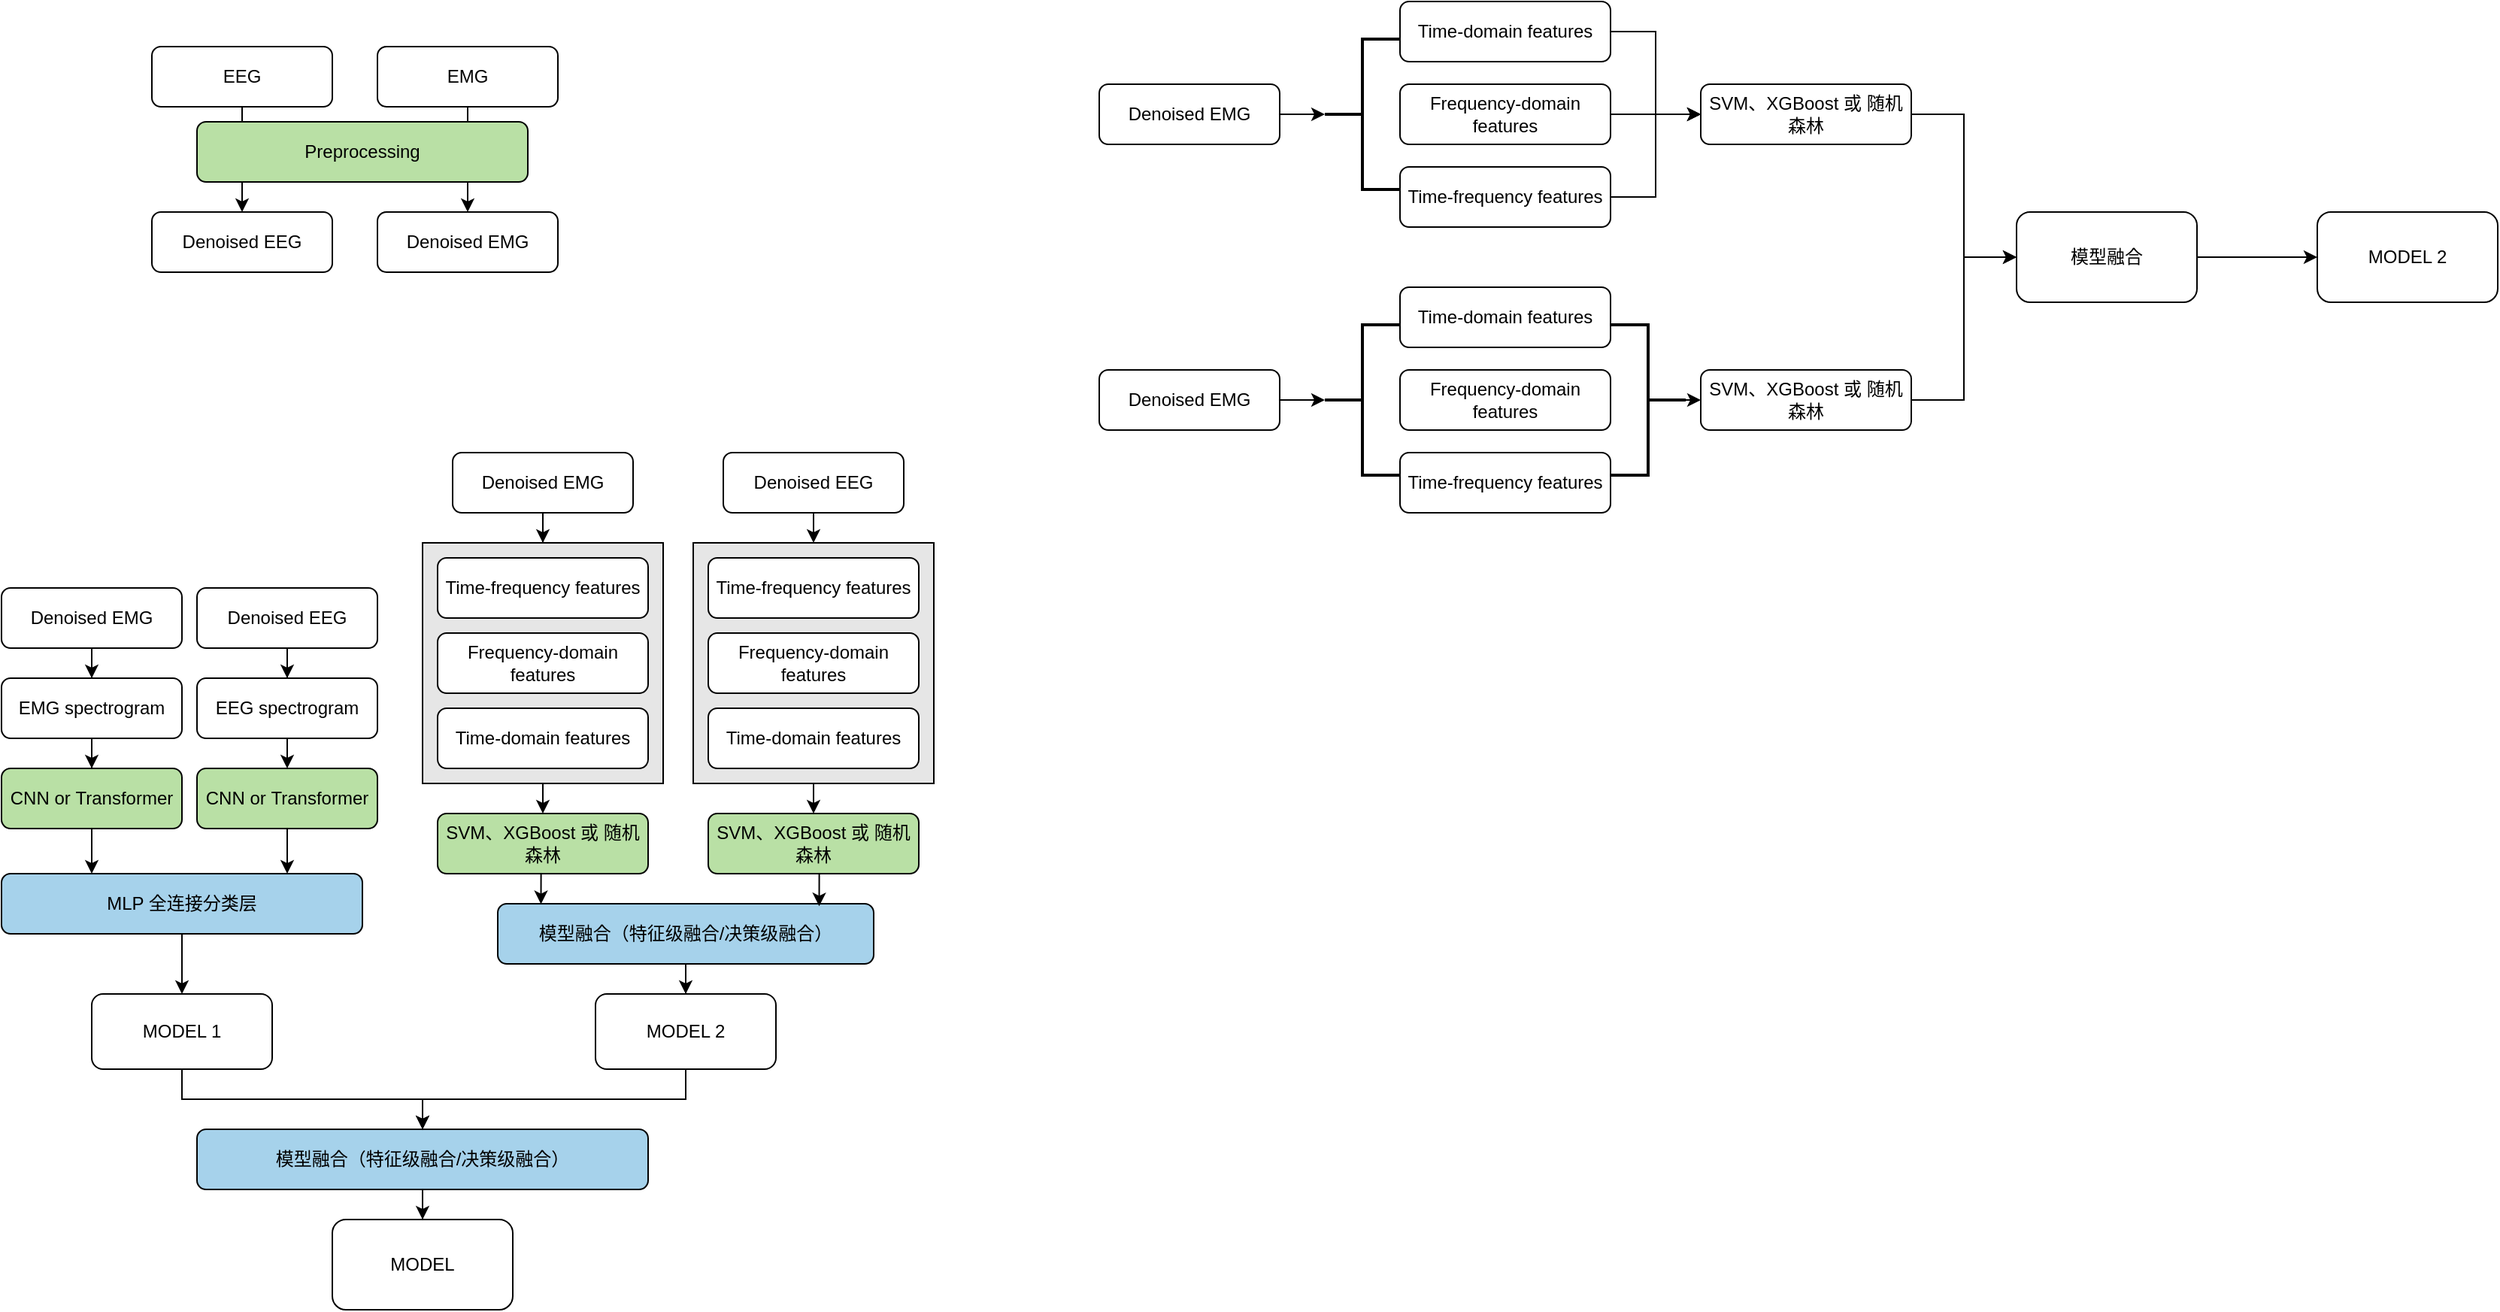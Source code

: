 <mxfile version="26.0.14">
  <diagram id="C5RBs43oDa-KdzZeNtuy" name="Page-1">
    <mxGraphModel dx="913" dy="614" grid="1" gridSize="10" guides="1" tooltips="1" connect="1" arrows="1" fold="1" page="1" pageScale="1" pageWidth="827" pageHeight="1169" math="0" shadow="0">
      <root>
        <mxCell id="WIyWlLk6GJQsqaUBKTNV-0" />
        <mxCell id="WIyWlLk6GJQsqaUBKTNV-1" parent="WIyWlLk6GJQsqaUBKTNV-0" />
        <mxCell id="PDEjf9X3RrQyyGm-wFtK-109" style="edgeStyle=orthogonalEdgeStyle;rounded=0;orthogonalLoop=1;jettySize=auto;html=1;exitX=0.5;exitY=1;exitDx=0;exitDy=0;entryX=0.5;entryY=0;entryDx=0;entryDy=0;" edge="1" parent="WIyWlLk6GJQsqaUBKTNV-1" source="PDEjf9X3RrQyyGm-wFtK-79" target="PDEjf9X3RrQyyGm-wFtK-78">
          <mxGeometry relative="1" as="geometry" />
        </mxCell>
        <mxCell id="PDEjf9X3RrQyyGm-wFtK-79" value="" style="whiteSpace=wrap;html=1;aspect=fixed;movable=1;resizable=1;rotatable=1;deletable=1;editable=1;locked=0;connectable=1;fillColor=light-dark(#E6E6E6,var(--ge-dark-color, #121212));" vertex="1" parent="WIyWlLk6GJQsqaUBKTNV-1">
          <mxGeometry x="310" y="370" width="160" height="160" as="geometry" />
        </mxCell>
        <mxCell id="WIyWlLk6GJQsqaUBKTNV-3" value="EEG" style="rounded=1;whiteSpace=wrap;html=1;fontSize=12;glass=0;strokeWidth=1;shadow=0;" parent="WIyWlLk6GJQsqaUBKTNV-1" vertex="1">
          <mxGeometry x="130" y="40" width="120" height="40" as="geometry" />
        </mxCell>
        <mxCell id="PDEjf9X3RrQyyGm-wFtK-3" style="edgeStyle=orthogonalEdgeStyle;rounded=0;orthogonalLoop=1;jettySize=auto;html=1;" edge="1" parent="WIyWlLk6GJQsqaUBKTNV-1" source="WIyWlLk6GJQsqaUBKTNV-3" target="PDEjf9X3RrQyyGm-wFtK-2">
          <mxGeometry relative="1" as="geometry" />
        </mxCell>
        <mxCell id="WIyWlLk6GJQsqaUBKTNV-7" value="Denoised EMG" style="rounded=1;whiteSpace=wrap;html=1;fontSize=12;glass=0;strokeWidth=1;shadow=0;" parent="WIyWlLk6GJQsqaUBKTNV-1" vertex="1">
          <mxGeometry x="280" y="150" width="120" height="40" as="geometry" />
        </mxCell>
        <mxCell id="PDEjf9X3RrQyyGm-wFtK-1" value="" style="edgeStyle=orthogonalEdgeStyle;rounded=0;orthogonalLoop=1;jettySize=auto;html=1;" edge="1" parent="WIyWlLk6GJQsqaUBKTNV-1" source="PDEjf9X3RrQyyGm-wFtK-0" target="WIyWlLk6GJQsqaUBKTNV-7">
          <mxGeometry relative="1" as="geometry" />
        </mxCell>
        <mxCell id="PDEjf9X3RrQyyGm-wFtK-0" value="EMG" style="rounded=1;whiteSpace=wrap;html=1;fontSize=12;glass=0;strokeWidth=1;shadow=0;" vertex="1" parent="WIyWlLk6GJQsqaUBKTNV-1">
          <mxGeometry x="280" y="40" width="120" height="40" as="geometry" />
        </mxCell>
        <mxCell id="PDEjf9X3RrQyyGm-wFtK-2" value="Denoised EEG" style="rounded=1;whiteSpace=wrap;html=1;fontSize=12;glass=0;strokeWidth=1;shadow=0;" vertex="1" parent="WIyWlLk6GJQsqaUBKTNV-1">
          <mxGeometry x="130" y="150" width="120" height="40" as="geometry" />
        </mxCell>
        <mxCell id="PDEjf9X3RrQyyGm-wFtK-5" value="Denoised EMG" style="rounded=1;whiteSpace=wrap;html=1;fontSize=12;glass=0;strokeWidth=1;shadow=0;" vertex="1" parent="WIyWlLk6GJQsqaUBKTNV-1">
          <mxGeometry x="760" y="255" width="120" height="40" as="geometry" />
        </mxCell>
        <mxCell id="PDEjf9X3RrQyyGm-wFtK-6" value="Frequency-domain features" style="rounded=1;whiteSpace=wrap;html=1;fontSize=12;glass=0;strokeWidth=1;shadow=0;" vertex="1" parent="WIyWlLk6GJQsqaUBKTNV-1">
          <mxGeometry x="960" y="255" width="140" height="40" as="geometry" />
        </mxCell>
        <mxCell id="PDEjf9X3RrQyyGm-wFtK-8" value="Time-frequency features" style="rounded=1;whiteSpace=wrap;html=1;fontSize=12;glass=0;strokeWidth=1;shadow=0;" vertex="1" parent="WIyWlLk6GJQsqaUBKTNV-1">
          <mxGeometry x="960" y="310" width="140" height="40" as="geometry" />
        </mxCell>
        <mxCell id="PDEjf9X3RrQyyGm-wFtK-9" value="Time-domain features" style="rounded=1;whiteSpace=wrap;html=1;fontSize=12;glass=0;strokeWidth=1;shadow=0;" vertex="1" parent="WIyWlLk6GJQsqaUBKTNV-1">
          <mxGeometry x="960" y="200" width="140" height="40" as="geometry" />
        </mxCell>
        <mxCell id="PDEjf9X3RrQyyGm-wFtK-31" style="edgeStyle=orthogonalEdgeStyle;rounded=0;orthogonalLoop=1;jettySize=auto;html=1;" edge="1" parent="WIyWlLk6GJQsqaUBKTNV-1" source="PDEjf9X3RrQyyGm-wFtK-32" target="PDEjf9X3RrQyyGm-wFtK-37">
          <mxGeometry relative="1" as="geometry" />
        </mxCell>
        <mxCell id="PDEjf9X3RrQyyGm-wFtK-32" value="Denoised EMG" style="rounded=1;whiteSpace=wrap;html=1;fontSize=12;glass=0;strokeWidth=1;shadow=0;" vertex="1" parent="WIyWlLk6GJQsqaUBKTNV-1">
          <mxGeometry x="30" y="400" width="120" height="40" as="geometry" />
        </mxCell>
        <mxCell id="PDEjf9X3RrQyyGm-wFtK-33" value="" style="edgeStyle=orthogonalEdgeStyle;rounded=0;orthogonalLoop=1;jettySize=auto;html=1;" edge="1" parent="WIyWlLk6GJQsqaUBKTNV-1" source="PDEjf9X3RrQyyGm-wFtK-34" target="PDEjf9X3RrQyyGm-wFtK-35">
          <mxGeometry relative="1" as="geometry" />
        </mxCell>
        <mxCell id="PDEjf9X3RrQyyGm-wFtK-34" value="Denoised EEG" style="rounded=1;whiteSpace=wrap;html=1;fontSize=12;glass=0;strokeWidth=1;shadow=0;" vertex="1" parent="WIyWlLk6GJQsqaUBKTNV-1">
          <mxGeometry x="160" y="400" width="120" height="40" as="geometry" />
        </mxCell>
        <mxCell id="PDEjf9X3RrQyyGm-wFtK-40" value="" style="rounded=0;orthogonalLoop=1;jettySize=auto;html=1;" edge="1" parent="WIyWlLk6GJQsqaUBKTNV-1" source="PDEjf9X3RrQyyGm-wFtK-35" target="PDEjf9X3RrQyyGm-wFtK-39">
          <mxGeometry relative="1" as="geometry">
            <Array as="points">
              <mxPoint x="220" y="510" />
            </Array>
          </mxGeometry>
        </mxCell>
        <mxCell id="PDEjf9X3RrQyyGm-wFtK-35" value="EEG spectrogram" style="rounded=1;whiteSpace=wrap;html=1;fontSize=12;glass=0;strokeWidth=1;shadow=0;" vertex="1" parent="WIyWlLk6GJQsqaUBKTNV-1">
          <mxGeometry x="160" y="460" width="120" height="40" as="geometry" />
        </mxCell>
        <mxCell id="PDEjf9X3RrQyyGm-wFtK-36" value="" style="edgeStyle=orthogonalEdgeStyle;rounded=0;orthogonalLoop=1;jettySize=auto;html=1;" edge="1" parent="WIyWlLk6GJQsqaUBKTNV-1" source="PDEjf9X3RrQyyGm-wFtK-37" target="PDEjf9X3RrQyyGm-wFtK-38">
          <mxGeometry relative="1" as="geometry" />
        </mxCell>
        <mxCell id="PDEjf9X3RrQyyGm-wFtK-37" value="EMG spectrogram" style="rounded=1;whiteSpace=wrap;html=1;fontSize=12;glass=0;strokeWidth=1;shadow=0;" vertex="1" parent="WIyWlLk6GJQsqaUBKTNV-1">
          <mxGeometry x="30" y="460" width="120" height="40" as="geometry" />
        </mxCell>
        <mxCell id="PDEjf9X3RrQyyGm-wFtK-47" style="edgeStyle=orthogonalEdgeStyle;rounded=0;orthogonalLoop=1;jettySize=auto;html=1;entryX=0.25;entryY=0;entryDx=0;entryDy=0;" edge="1" parent="WIyWlLk6GJQsqaUBKTNV-1" source="PDEjf9X3RrQyyGm-wFtK-38" target="PDEjf9X3RrQyyGm-wFtK-43">
          <mxGeometry relative="1" as="geometry" />
        </mxCell>
        <mxCell id="PDEjf9X3RrQyyGm-wFtK-38" value="CNN or&amp;nbsp;Transformer" style="rounded=1;whiteSpace=wrap;html=1;fontSize=12;glass=0;strokeWidth=1;shadow=0;fillColor=light-dark(#B9E0A5,#000000);" vertex="1" parent="WIyWlLk6GJQsqaUBKTNV-1">
          <mxGeometry x="30" y="520" width="120" height="40" as="geometry" />
        </mxCell>
        <mxCell id="PDEjf9X3RrQyyGm-wFtK-39" value="CNN or&amp;nbsp;Transformer" style="rounded=1;whiteSpace=wrap;html=1;fontSize=12;glass=0;strokeWidth=1;shadow=0;fillColor=light-dark(#B9E0A5,#000000);" vertex="1" parent="WIyWlLk6GJQsqaUBKTNV-1">
          <mxGeometry x="160" y="520" width="120" height="40" as="geometry" />
        </mxCell>
        <mxCell id="PDEjf9X3RrQyyGm-wFtK-51" value="" style="edgeStyle=orthogonalEdgeStyle;rounded=0;orthogonalLoop=1;jettySize=auto;html=1;" edge="1" parent="WIyWlLk6GJQsqaUBKTNV-1" source="PDEjf9X3RrQyyGm-wFtK-43" target="PDEjf9X3RrQyyGm-wFtK-50">
          <mxGeometry relative="1" as="geometry" />
        </mxCell>
        <mxCell id="PDEjf9X3RrQyyGm-wFtK-43" value="MLP 全连接分类层" style="whiteSpace=wrap;html=1;rounded=1;glass=0;strokeWidth=1;shadow=0;fillColor=light-dark(#A6D2EB,#000000);" vertex="1" parent="WIyWlLk6GJQsqaUBKTNV-1">
          <mxGeometry x="30" y="590" width="240" height="40" as="geometry" />
        </mxCell>
        <mxCell id="PDEjf9X3RrQyyGm-wFtK-123" style="edgeStyle=orthogonalEdgeStyle;rounded=0;orthogonalLoop=1;jettySize=auto;html=1;" edge="1" parent="WIyWlLk6GJQsqaUBKTNV-1" source="PDEjf9X3RrQyyGm-wFtK-50" target="PDEjf9X3RrQyyGm-wFtK-120">
          <mxGeometry relative="1" as="geometry" />
        </mxCell>
        <mxCell id="PDEjf9X3RrQyyGm-wFtK-50" value="MODEL 1" style="whiteSpace=wrap;html=1;rounded=1;glass=0;strokeWidth=1;shadow=0;" vertex="1" parent="WIyWlLk6GJQsqaUBKTNV-1">
          <mxGeometry x="90" y="670" width="120" height="50" as="geometry" />
        </mxCell>
        <mxCell id="PDEjf9X3RrQyyGm-wFtK-70" style="edgeStyle=orthogonalEdgeStyle;rounded=0;orthogonalLoop=1;jettySize=auto;html=1;entryX=0;entryY=0.5;entryDx=0;entryDy=0;" edge="1" parent="WIyWlLk6GJQsqaUBKTNV-1" source="PDEjf9X3RrQyyGm-wFtK-53" target="PDEjf9X3RrQyyGm-wFtK-68">
          <mxGeometry relative="1" as="geometry" />
        </mxCell>
        <mxCell id="PDEjf9X3RrQyyGm-wFtK-53" value="SVM、XGBoost 或 随机森林" style="rounded=1;whiteSpace=wrap;html=1;fontSize=12;glass=0;strokeWidth=1;shadow=0;" vertex="1" parent="WIyWlLk6GJQsqaUBKTNV-1">
          <mxGeometry x="1160" y="255" width="140" height="40" as="geometry" />
        </mxCell>
        <mxCell id="PDEjf9X3RrQyyGm-wFtK-72" value="" style="edgeStyle=orthogonalEdgeStyle;rounded=0;orthogonalLoop=1;jettySize=auto;html=1;" edge="1" parent="WIyWlLk6GJQsqaUBKTNV-1" source="PDEjf9X3RrQyyGm-wFtK-68" target="PDEjf9X3RrQyyGm-wFtK-71">
          <mxGeometry relative="1" as="geometry" />
        </mxCell>
        <mxCell id="PDEjf9X3RrQyyGm-wFtK-68" value="模型融合" style="rounded=1;whiteSpace=wrap;html=1;" vertex="1" parent="WIyWlLk6GJQsqaUBKTNV-1">
          <mxGeometry x="1370" y="150" width="120" height="60" as="geometry" />
        </mxCell>
        <mxCell id="PDEjf9X3RrQyyGm-wFtK-71" value="MODEL 2" style="rounded=1;whiteSpace=wrap;html=1;" vertex="1" parent="WIyWlLk6GJQsqaUBKTNV-1">
          <mxGeometry x="1570" y="150" width="120" height="60" as="geometry" />
        </mxCell>
        <mxCell id="PDEjf9X3RrQyyGm-wFtK-107" style="edgeStyle=orthogonalEdgeStyle;rounded=0;orthogonalLoop=1;jettySize=auto;html=1;entryX=0.5;entryY=0;entryDx=0;entryDy=0;" edge="1" parent="WIyWlLk6GJQsqaUBKTNV-1" source="PDEjf9X3RrQyyGm-wFtK-74" target="PDEjf9X3RrQyyGm-wFtK-79">
          <mxGeometry relative="1" as="geometry" />
        </mxCell>
        <mxCell id="PDEjf9X3RrQyyGm-wFtK-74" value="Denoised EMG" style="rounded=1;whiteSpace=wrap;html=1;fontSize=12;glass=0;strokeWidth=1;shadow=0;" vertex="1" parent="WIyWlLk6GJQsqaUBKTNV-1">
          <mxGeometry x="330" y="310" width="120" height="40" as="geometry" />
        </mxCell>
        <mxCell id="PDEjf9X3RrQyyGm-wFtK-75" value="Time-domain features" style="rounded=1;whiteSpace=wrap;html=1;fontSize=12;glass=0;strokeWidth=1;shadow=0;movable=1;resizable=1;rotatable=1;deletable=1;editable=1;locked=0;connectable=1;" vertex="1" parent="WIyWlLk6GJQsqaUBKTNV-1">
          <mxGeometry x="320" y="480" width="140" height="40" as="geometry" />
        </mxCell>
        <mxCell id="PDEjf9X3RrQyyGm-wFtK-76" value="Frequency-domain features" style="rounded=1;whiteSpace=wrap;html=1;fontSize=12;glass=0;strokeWidth=1;shadow=0;movable=1;resizable=1;rotatable=1;deletable=1;editable=1;locked=0;connectable=1;" vertex="1" parent="WIyWlLk6GJQsqaUBKTNV-1">
          <mxGeometry x="320" y="430" width="140" height="40" as="geometry" />
        </mxCell>
        <mxCell id="PDEjf9X3RrQyyGm-wFtK-77" value="Time-frequency features" style="rounded=1;whiteSpace=wrap;html=1;fontSize=12;glass=0;strokeWidth=1;shadow=0;movable=1;resizable=1;rotatable=1;deletable=1;editable=1;locked=0;connectable=1;" vertex="1" parent="WIyWlLk6GJQsqaUBKTNV-1">
          <mxGeometry x="320" y="380" width="140" height="40" as="geometry" />
        </mxCell>
        <mxCell id="PDEjf9X3RrQyyGm-wFtK-78" value="SVM、XGBoost 或 随机森林" style="rounded=1;whiteSpace=wrap;html=1;fontSize=12;glass=0;strokeWidth=1;shadow=0;fillColor=light-dark(#B9E0A5,#000000);" vertex="1" parent="WIyWlLk6GJQsqaUBKTNV-1">
          <mxGeometry x="320" y="550" width="140" height="40" as="geometry" />
        </mxCell>
        <mxCell id="PDEjf9X3RrQyyGm-wFtK-81" value="" style="edgeStyle=orthogonalEdgeStyle;rounded=0;orthogonalLoop=1;jettySize=auto;html=1;" edge="1" parent="WIyWlLk6GJQsqaUBKTNV-1" source="PDEjf9X3RrQyyGm-wFtK-5" target="PDEjf9X3RrQyyGm-wFtK-80">
          <mxGeometry relative="1" as="geometry">
            <mxPoint x="880" y="275" as="sourcePoint" />
            <mxPoint x="960" y="275" as="targetPoint" />
            <Array as="points" />
          </mxGeometry>
        </mxCell>
        <mxCell id="PDEjf9X3RrQyyGm-wFtK-80" value="" style="strokeWidth=2;html=1;shape=mxgraph.flowchart.annotation_2;align=left;labelPosition=right;pointerEvents=1;" vertex="1" parent="WIyWlLk6GJQsqaUBKTNV-1">
          <mxGeometry x="910" y="225" width="50" height="100" as="geometry" />
        </mxCell>
        <mxCell id="PDEjf9X3RrQyyGm-wFtK-85" value="Denoised EMG" style="rounded=1;whiteSpace=wrap;html=1;fontSize=12;glass=0;strokeWidth=1;shadow=0;" vertex="1" parent="WIyWlLk6GJQsqaUBKTNV-1">
          <mxGeometry x="760" y="65" width="120" height="40" as="geometry" />
        </mxCell>
        <mxCell id="PDEjf9X3RrQyyGm-wFtK-86" value="" style="edgeStyle=orthogonalEdgeStyle;rounded=0;orthogonalLoop=1;jettySize=auto;html=1;" edge="1" parent="WIyWlLk6GJQsqaUBKTNV-1" source="PDEjf9X3RrQyyGm-wFtK-87" target="PDEjf9X3RrQyyGm-wFtK-92">
          <mxGeometry relative="1" as="geometry" />
        </mxCell>
        <mxCell id="PDEjf9X3RrQyyGm-wFtK-87" value="Frequency-domain features" style="rounded=1;whiteSpace=wrap;html=1;fontSize=12;glass=0;strokeWidth=1;shadow=0;" vertex="1" parent="WIyWlLk6GJQsqaUBKTNV-1">
          <mxGeometry x="960" y="65" width="140" height="40" as="geometry" />
        </mxCell>
        <mxCell id="PDEjf9X3RrQyyGm-wFtK-88" style="edgeStyle=orthogonalEdgeStyle;rounded=0;orthogonalLoop=1;jettySize=auto;html=1;entryX=0;entryY=0.5;entryDx=0;entryDy=0;" edge="1" parent="WIyWlLk6GJQsqaUBKTNV-1" source="PDEjf9X3RrQyyGm-wFtK-89" target="PDEjf9X3RrQyyGm-wFtK-92">
          <mxGeometry relative="1" as="geometry" />
        </mxCell>
        <mxCell id="PDEjf9X3RrQyyGm-wFtK-89" value="Time-frequency features" style="rounded=1;whiteSpace=wrap;html=1;fontSize=12;glass=0;strokeWidth=1;shadow=0;" vertex="1" parent="WIyWlLk6GJQsqaUBKTNV-1">
          <mxGeometry x="960" y="120" width="140" height="40" as="geometry" />
        </mxCell>
        <mxCell id="PDEjf9X3RrQyyGm-wFtK-90" style="edgeStyle=orthogonalEdgeStyle;rounded=0;orthogonalLoop=1;jettySize=auto;html=1;entryX=0;entryY=0.5;entryDx=0;entryDy=0;" edge="1" parent="WIyWlLk6GJQsqaUBKTNV-1" source="PDEjf9X3RrQyyGm-wFtK-91" target="PDEjf9X3RrQyyGm-wFtK-92">
          <mxGeometry relative="1" as="geometry" />
        </mxCell>
        <mxCell id="PDEjf9X3RrQyyGm-wFtK-91" value="Time-domain features" style="rounded=1;whiteSpace=wrap;html=1;fontSize=12;glass=0;strokeWidth=1;shadow=0;" vertex="1" parent="WIyWlLk6GJQsqaUBKTNV-1">
          <mxGeometry x="960" y="10" width="140" height="40" as="geometry" />
        </mxCell>
        <mxCell id="PDEjf9X3RrQyyGm-wFtK-95" style="edgeStyle=orthogonalEdgeStyle;rounded=0;orthogonalLoop=1;jettySize=auto;html=1;entryX=0;entryY=0.5;entryDx=0;entryDy=0;" edge="1" parent="WIyWlLk6GJQsqaUBKTNV-1" source="PDEjf9X3RrQyyGm-wFtK-92" target="PDEjf9X3RrQyyGm-wFtK-68">
          <mxGeometry relative="1" as="geometry" />
        </mxCell>
        <mxCell id="PDEjf9X3RrQyyGm-wFtK-92" value="SVM、XGBoost 或 随机森林" style="rounded=1;whiteSpace=wrap;html=1;fontSize=12;glass=0;strokeWidth=1;shadow=0;" vertex="1" parent="WIyWlLk6GJQsqaUBKTNV-1">
          <mxGeometry x="1160" y="65" width="140" height="40" as="geometry" />
        </mxCell>
        <mxCell id="PDEjf9X3RrQyyGm-wFtK-93" value="" style="edgeStyle=orthogonalEdgeStyle;rounded=0;orthogonalLoop=1;jettySize=auto;html=1;" edge="1" parent="WIyWlLk6GJQsqaUBKTNV-1" source="PDEjf9X3RrQyyGm-wFtK-85" target="PDEjf9X3RrQyyGm-wFtK-94">
          <mxGeometry relative="1" as="geometry">
            <mxPoint x="880" y="85" as="sourcePoint" />
            <mxPoint x="960" y="85" as="targetPoint" />
            <Array as="points" />
          </mxGeometry>
        </mxCell>
        <mxCell id="PDEjf9X3RrQyyGm-wFtK-94" value="" style="strokeWidth=2;html=1;shape=mxgraph.flowchart.annotation_2;align=left;labelPosition=right;pointerEvents=1;" vertex="1" parent="WIyWlLk6GJQsqaUBKTNV-1">
          <mxGeometry x="910" y="35" width="50" height="100" as="geometry" />
        </mxCell>
        <mxCell id="PDEjf9X3RrQyyGm-wFtK-99" style="edgeStyle=orthogonalEdgeStyle;rounded=0;orthogonalLoop=1;jettySize=auto;html=1;exitX=0;exitY=0.5;exitDx=0;exitDy=0;exitPerimeter=0;entryX=0;entryY=0.5;entryDx=0;entryDy=0;" edge="1" parent="WIyWlLk6GJQsqaUBKTNV-1" source="PDEjf9X3RrQyyGm-wFtK-96" target="PDEjf9X3RrQyyGm-wFtK-53">
          <mxGeometry relative="1" as="geometry" />
        </mxCell>
        <mxCell id="PDEjf9X3RrQyyGm-wFtK-96" value="" style="strokeWidth=2;html=1;shape=mxgraph.flowchart.annotation_2;align=left;labelPosition=right;pointerEvents=1;direction=west;" vertex="1" parent="WIyWlLk6GJQsqaUBKTNV-1">
          <mxGeometry x="1100" y="225" width="50" height="100" as="geometry" />
        </mxCell>
        <mxCell id="PDEjf9X3RrQyyGm-wFtK-108" style="edgeStyle=orthogonalEdgeStyle;rounded=0;orthogonalLoop=1;jettySize=auto;html=1;exitX=0.5;exitY=1;exitDx=0;exitDy=0;entryX=0.5;entryY=0;entryDx=0;entryDy=0;" edge="1" parent="WIyWlLk6GJQsqaUBKTNV-1" source="PDEjf9X3RrQyyGm-wFtK-100" target="PDEjf9X3RrQyyGm-wFtK-105">
          <mxGeometry relative="1" as="geometry" />
        </mxCell>
        <mxCell id="PDEjf9X3RrQyyGm-wFtK-100" value="" style="whiteSpace=wrap;html=1;aspect=fixed;movable=1;resizable=1;rotatable=1;deletable=1;editable=1;locked=0;connectable=1;fillColor=light-dark(#E6E6E6,#000000);" vertex="1" parent="WIyWlLk6GJQsqaUBKTNV-1">
          <mxGeometry x="490" y="370" width="160" height="160" as="geometry" />
        </mxCell>
        <mxCell id="PDEjf9X3RrQyyGm-wFtK-106" style="edgeStyle=orthogonalEdgeStyle;rounded=0;orthogonalLoop=1;jettySize=auto;html=1;exitX=0.5;exitY=1;exitDx=0;exitDy=0;entryX=0.5;entryY=0;entryDx=0;entryDy=0;" edge="1" parent="WIyWlLk6GJQsqaUBKTNV-1" source="PDEjf9X3RrQyyGm-wFtK-101" target="PDEjf9X3RrQyyGm-wFtK-100">
          <mxGeometry relative="1" as="geometry" />
        </mxCell>
        <mxCell id="PDEjf9X3RrQyyGm-wFtK-101" value="Denoised EEG" style="rounded=1;whiteSpace=wrap;html=1;fontSize=12;glass=0;strokeWidth=1;shadow=0;" vertex="1" parent="WIyWlLk6GJQsqaUBKTNV-1">
          <mxGeometry x="510" y="310" width="120" height="40" as="geometry" />
        </mxCell>
        <mxCell id="PDEjf9X3RrQyyGm-wFtK-102" value="Time-domain features" style="rounded=1;whiteSpace=wrap;html=1;fontSize=12;glass=0;strokeWidth=1;shadow=0;movable=1;resizable=1;rotatable=1;deletable=1;editable=1;locked=0;connectable=1;" vertex="1" parent="WIyWlLk6GJQsqaUBKTNV-1">
          <mxGeometry x="500" y="480" width="140" height="40" as="geometry" />
        </mxCell>
        <mxCell id="PDEjf9X3RrQyyGm-wFtK-103" value="Frequency-domain features" style="rounded=1;whiteSpace=wrap;html=1;fontSize=12;glass=0;strokeWidth=1;shadow=0;movable=1;resizable=1;rotatable=1;deletable=1;editable=1;locked=0;connectable=1;" vertex="1" parent="WIyWlLk6GJQsqaUBKTNV-1">
          <mxGeometry x="500" y="430" width="140" height="40" as="geometry" />
        </mxCell>
        <mxCell id="PDEjf9X3RrQyyGm-wFtK-104" value="Time-frequency features" style="rounded=1;whiteSpace=wrap;html=1;fontSize=12;glass=0;strokeWidth=1;shadow=0;movable=1;resizable=1;rotatable=1;deletable=1;editable=1;locked=0;connectable=1;" vertex="1" parent="WIyWlLk6GJQsqaUBKTNV-1">
          <mxGeometry x="500" y="380" width="140" height="40" as="geometry" />
        </mxCell>
        <mxCell id="PDEjf9X3RrQyyGm-wFtK-105" value="SVM、XGBoost 或 随机森林" style="rounded=1;whiteSpace=wrap;html=1;fontSize=12;glass=0;strokeWidth=1;shadow=0;fillColor=light-dark(#B9E0A5,#000000);" vertex="1" parent="WIyWlLk6GJQsqaUBKTNV-1">
          <mxGeometry x="500" y="550" width="140" height="40" as="geometry" />
        </mxCell>
        <mxCell id="PDEjf9X3RrQyyGm-wFtK-118" style="edgeStyle=orthogonalEdgeStyle;rounded=0;orthogonalLoop=1;jettySize=auto;html=1;entryX=0.5;entryY=0;entryDx=0;entryDy=0;" edge="1" parent="WIyWlLk6GJQsqaUBKTNV-1" source="PDEjf9X3RrQyyGm-wFtK-110" target="PDEjf9X3RrQyyGm-wFtK-116">
          <mxGeometry relative="1" as="geometry" />
        </mxCell>
        <mxCell id="PDEjf9X3RrQyyGm-wFtK-110" value="模型融合（特征级融合/决策级融合）" style="rounded=1;whiteSpace=wrap;html=1;fillColor=light-dark(#A6D2EB,#000000);" vertex="1" parent="WIyWlLk6GJQsqaUBKTNV-1">
          <mxGeometry x="360" y="610" width="250" height="40" as="geometry" />
        </mxCell>
        <mxCell id="PDEjf9X3RrQyyGm-wFtK-111" style="edgeStyle=orthogonalEdgeStyle;rounded=0;orthogonalLoop=1;jettySize=auto;html=1;exitX=0.5;exitY=1;exitDx=0;exitDy=0;entryX=0.855;entryY=0.042;entryDx=0;entryDy=0;entryPerimeter=0;" edge="1" parent="WIyWlLk6GJQsqaUBKTNV-1" source="PDEjf9X3RrQyyGm-wFtK-105" target="PDEjf9X3RrQyyGm-wFtK-110">
          <mxGeometry relative="1" as="geometry">
            <mxPoint x="572" y="620" as="targetPoint" />
          </mxGeometry>
        </mxCell>
        <mxCell id="PDEjf9X3RrQyyGm-wFtK-112" style="edgeStyle=orthogonalEdgeStyle;rounded=0;orthogonalLoop=1;jettySize=auto;html=1;exitX=0.5;exitY=1;exitDx=0;exitDy=0;entryX=0.115;entryY=0.007;entryDx=0;entryDy=0;entryPerimeter=0;" edge="1" parent="WIyWlLk6GJQsqaUBKTNV-1" source="PDEjf9X3RrQyyGm-wFtK-78" target="PDEjf9X3RrQyyGm-wFtK-110">
          <mxGeometry relative="1" as="geometry">
            <mxPoint x="390" y="600" as="targetPoint" />
          </mxGeometry>
        </mxCell>
        <mxCell id="PDEjf9X3RrQyyGm-wFtK-113" style="edgeStyle=orthogonalEdgeStyle;rounded=0;orthogonalLoop=1;jettySize=auto;html=1;exitX=0.5;exitY=1;exitDx=0;exitDy=0;" edge="1" parent="WIyWlLk6GJQsqaUBKTNV-1" source="PDEjf9X3RrQyyGm-wFtK-39">
          <mxGeometry relative="1" as="geometry">
            <mxPoint x="220" y="590" as="targetPoint" />
          </mxGeometry>
        </mxCell>
        <mxCell id="PDEjf9X3RrQyyGm-wFtK-124" style="edgeStyle=orthogonalEdgeStyle;rounded=0;orthogonalLoop=1;jettySize=auto;html=1;entryX=0.5;entryY=0;entryDx=0;entryDy=0;" edge="1" parent="WIyWlLk6GJQsqaUBKTNV-1" source="PDEjf9X3RrQyyGm-wFtK-116" target="PDEjf9X3RrQyyGm-wFtK-120">
          <mxGeometry relative="1" as="geometry" />
        </mxCell>
        <mxCell id="PDEjf9X3RrQyyGm-wFtK-116" value="MODEL 2" style="whiteSpace=wrap;html=1;rounded=1;glass=0;strokeWidth=1;shadow=0;" vertex="1" parent="WIyWlLk6GJQsqaUBKTNV-1">
          <mxGeometry x="425" y="670" width="120" height="50" as="geometry" />
        </mxCell>
        <mxCell id="PDEjf9X3RrQyyGm-wFtK-127" value="" style="edgeStyle=orthogonalEdgeStyle;rounded=0;orthogonalLoop=1;jettySize=auto;html=1;" edge="1" parent="WIyWlLk6GJQsqaUBKTNV-1" source="PDEjf9X3RrQyyGm-wFtK-120" target="PDEjf9X3RrQyyGm-wFtK-126">
          <mxGeometry relative="1" as="geometry" />
        </mxCell>
        <mxCell id="PDEjf9X3RrQyyGm-wFtK-120" value="模型融合（特征级融合/决策级融合）" style="rounded=1;whiteSpace=wrap;html=1;fillColor=light-dark(#A6D2EB,#000000);" vertex="1" parent="WIyWlLk6GJQsqaUBKTNV-1">
          <mxGeometry x="160" y="760" width="300" height="40" as="geometry" />
        </mxCell>
        <mxCell id="PDEjf9X3RrQyyGm-wFtK-4" value="Preprocessing" style="rounded=1;whiteSpace=wrap;html=1;fillColor=light-dark(#B9E0A5,var(--ge-dark-color, #121212));" vertex="1" parent="WIyWlLk6GJQsqaUBKTNV-1">
          <mxGeometry x="160" y="90" width="220" height="40" as="geometry" />
        </mxCell>
        <mxCell id="PDEjf9X3RrQyyGm-wFtK-126" value="MODEL" style="whiteSpace=wrap;html=1;fillColor=light-dark(#FFFFFF,#000000);rounded=1;" vertex="1" parent="WIyWlLk6GJQsqaUBKTNV-1">
          <mxGeometry x="250" y="820" width="120" height="60" as="geometry" />
        </mxCell>
      </root>
    </mxGraphModel>
  </diagram>
</mxfile>
